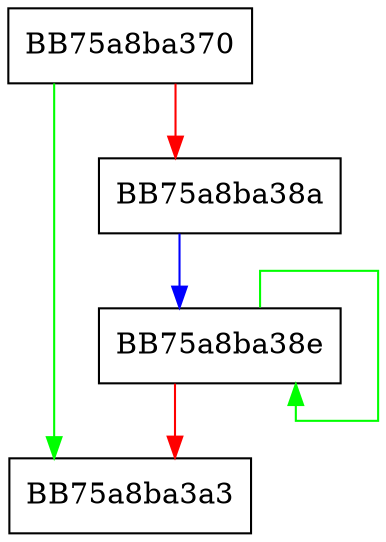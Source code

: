 digraph do_toupper {
  node [shape="box"];
  graph [splines=ortho];
  BB75a8ba370 -> BB75a8ba3a3 [color="green"];
  BB75a8ba370 -> BB75a8ba38a [color="red"];
  BB75a8ba38a -> BB75a8ba38e [color="blue"];
  BB75a8ba38e -> BB75a8ba38e [color="green"];
  BB75a8ba38e -> BB75a8ba3a3 [color="red"];
}